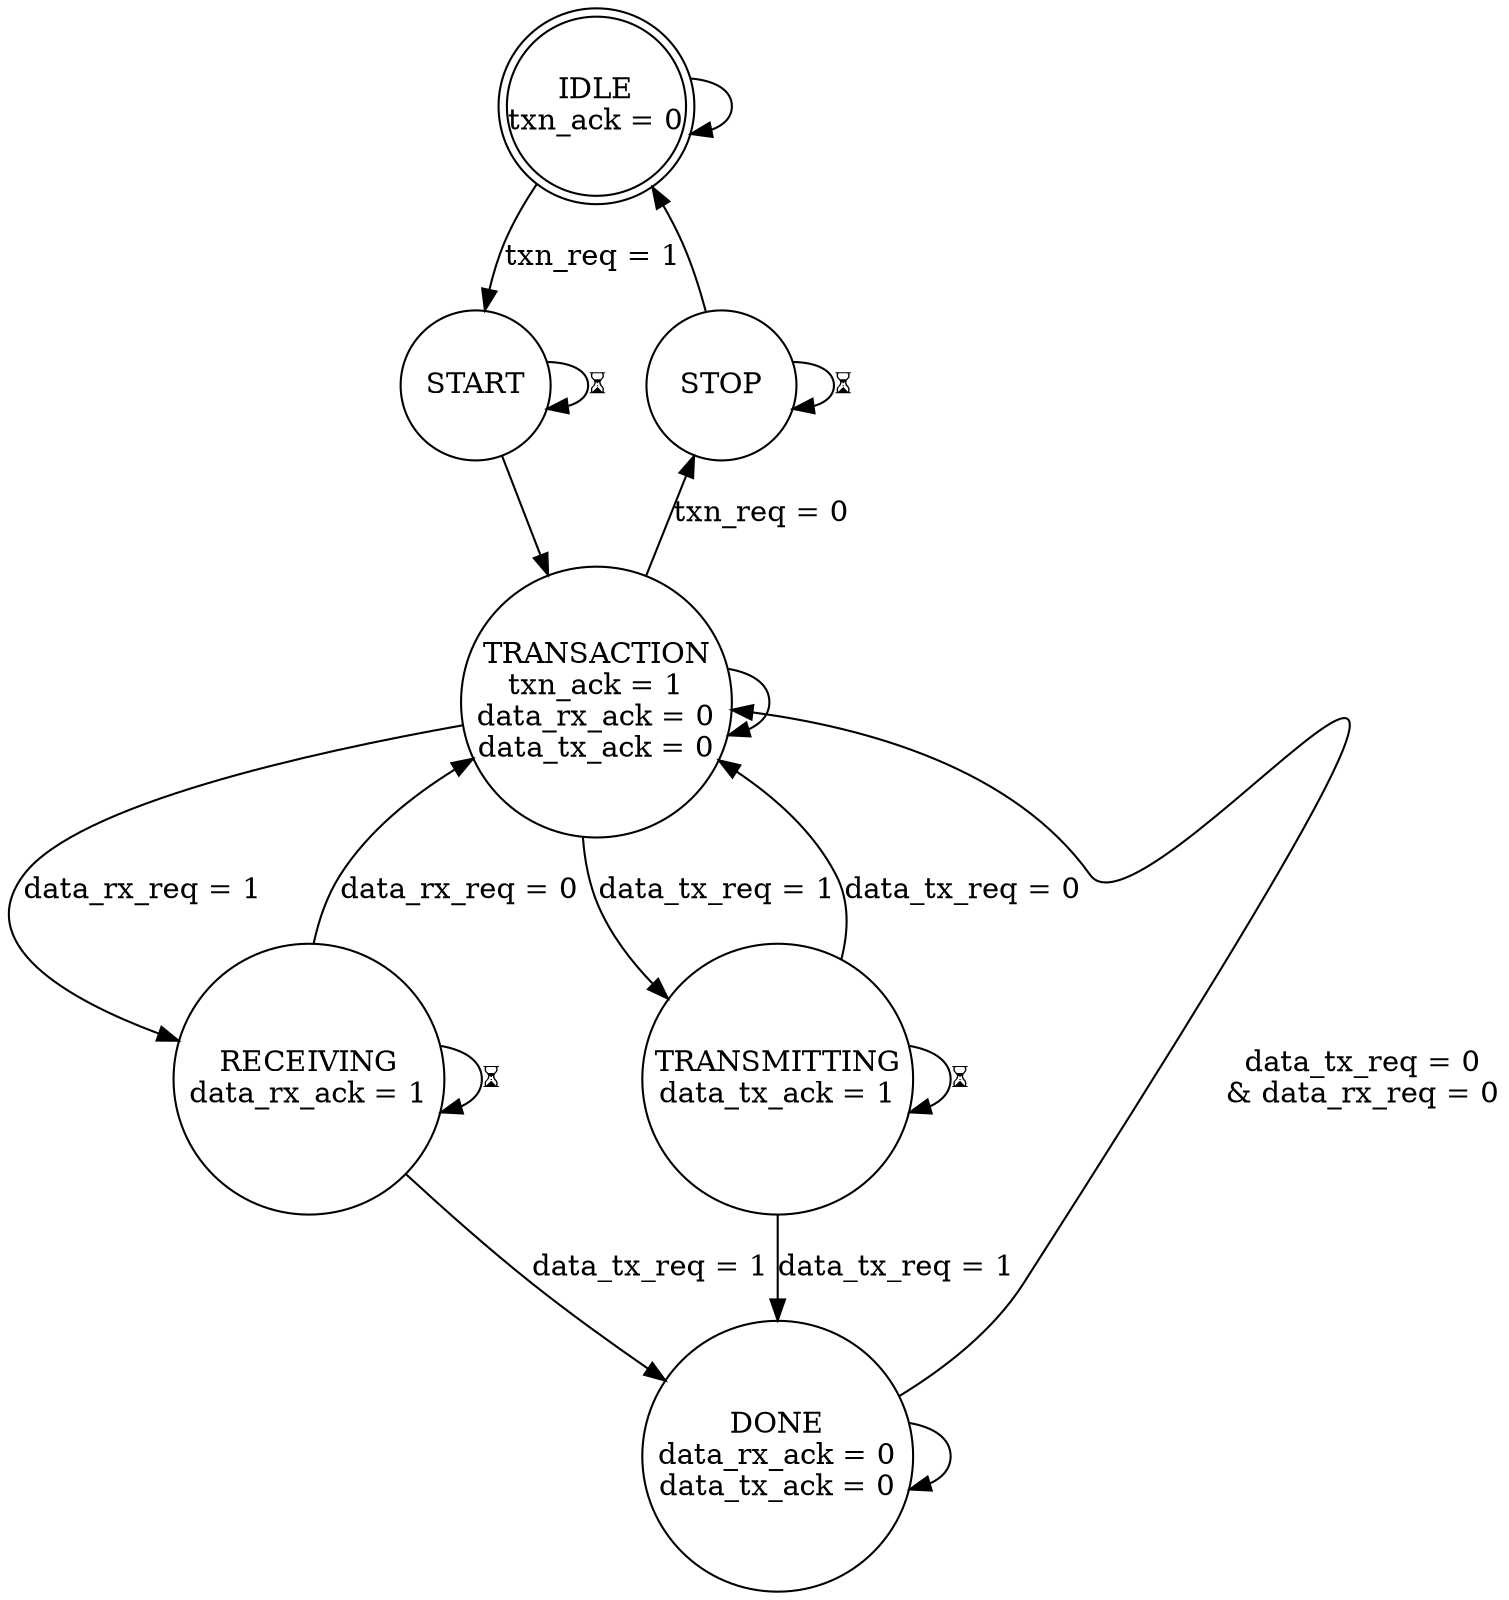 digraph {
    node [shape=circle fixedsize=true width=1.8]
    IDLE [shape=doublecircle width=1.2]
    START, STOP [width=1]

    IDLE [label="IDLE\ntxn_ack = 0"]
    IDLE -> IDLE
    IDLE -> START [ label = "txn_req = 1" ]
    START -> TRANSACTION
    START -> START [ label = "⏳" ]
    STOP -> STOP [ label = "⏳" ]
    STOP -> IDLE

    TRANSACTION [ label = "TRANSACTION\ntxn_ack = 1\ndata_rx_ack = 0\ndata_tx_ack = 0" ]
    TRANSACTION -> STOP [ label = "txn_req = 0" ]
    TRANSACTION -> TRANSACTION

    TRANSACTION -> RECEIVE [ label = "data_rx_req = 1" ]
    RECEIVE [ label = "RECEIVING\ndata_rx_ack = 1"]
    RECEIVE -> RECEIVE [ label = "⏳" ]
    RECEIVE -> TRANSACTION [ label = "data_rx_req = 0"]

    TRANSACTION -> TRANSMIT [ label = "data_tx_req = 1" ]
    TRANSMIT [ label = "TRANSMITTING\ndata_tx_ack = 1"]
    TRANSMIT -> TRANSMIT [ label = "⏳" ]
    TRANSMIT -> TRANSACTION [ label = "data_tx_req = 0"]

    RECEIVE -> DONE [ label = "data_tx_req = 1"]
    TRANSMIT -> DONE [ label = "data_tx_req = 1"]
    
    DONE [ label = "DONE\ndata_rx_ack = 0\ndata_tx_ack = 0\n"]
    DONE -> TRANSACTION [ label = "data_tx_req = 0\n& data_rx_req = 0"]
    DONE -> DONE

    // TRANSACTION -> FAULT
    // IDLE -> FAULT
    // START -> FAULT
    // STOP -> FAULT
    // DONE -> FAULT
    // FAULT -> IDLE

    { rank=same; RECEIVE, TRANSMIT }
    { rank=same; START, STOP }
}